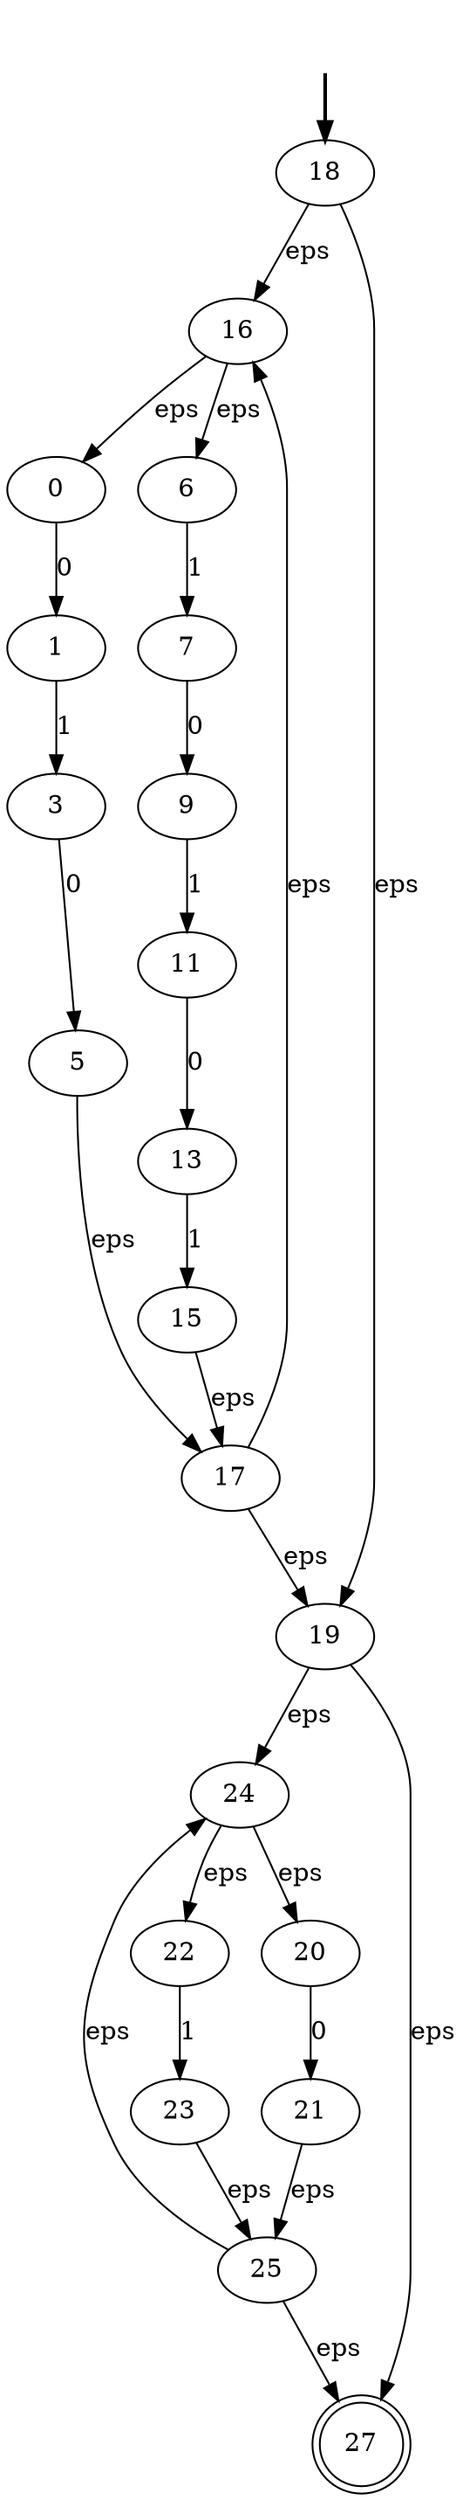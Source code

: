 digraph {
	fake0 [style=invisible]
	0
	15
	16
	13
	7
	22
	11
	1
	18 [root=true]
	6
	25
	20
	19
	24
	23
	3
	5
	27 [shape=doublecircle]
	17
	21
	9
	fake0 -> 18 [style=bold]
	0 -> 1 [label=0]
	1 -> 3 [label=1]
	3 -> 5 [label=0]
	6 -> 7 [label=1]
	7 -> 9 [label=0]
	9 -> 11 [label=1]
	11 -> 13 [label=0]
	13 -> 15 [label=1]
	16 -> 0 [label=eps]
	16 -> 6 [label=eps]
	15 -> 17 [label=eps]
	5 -> 17 [label=eps]
	18 -> 19 [label=eps]
	18 -> 16 [label=eps]
	17 -> 19 [label=eps]
	17 -> 16 [label=eps]
	20 -> 21 [label=0]
	22 -> 23 [label=1]
	24 -> 20 [label=eps]
	24 -> 22 [label=eps]
	23 -> 25 [label=eps]
	21 -> 25 [label=eps]
	19 -> 27 [label=eps]
	19 -> 24 [label=eps]
	25 -> 27 [label=eps]
	25 -> 24 [label=eps]
}
